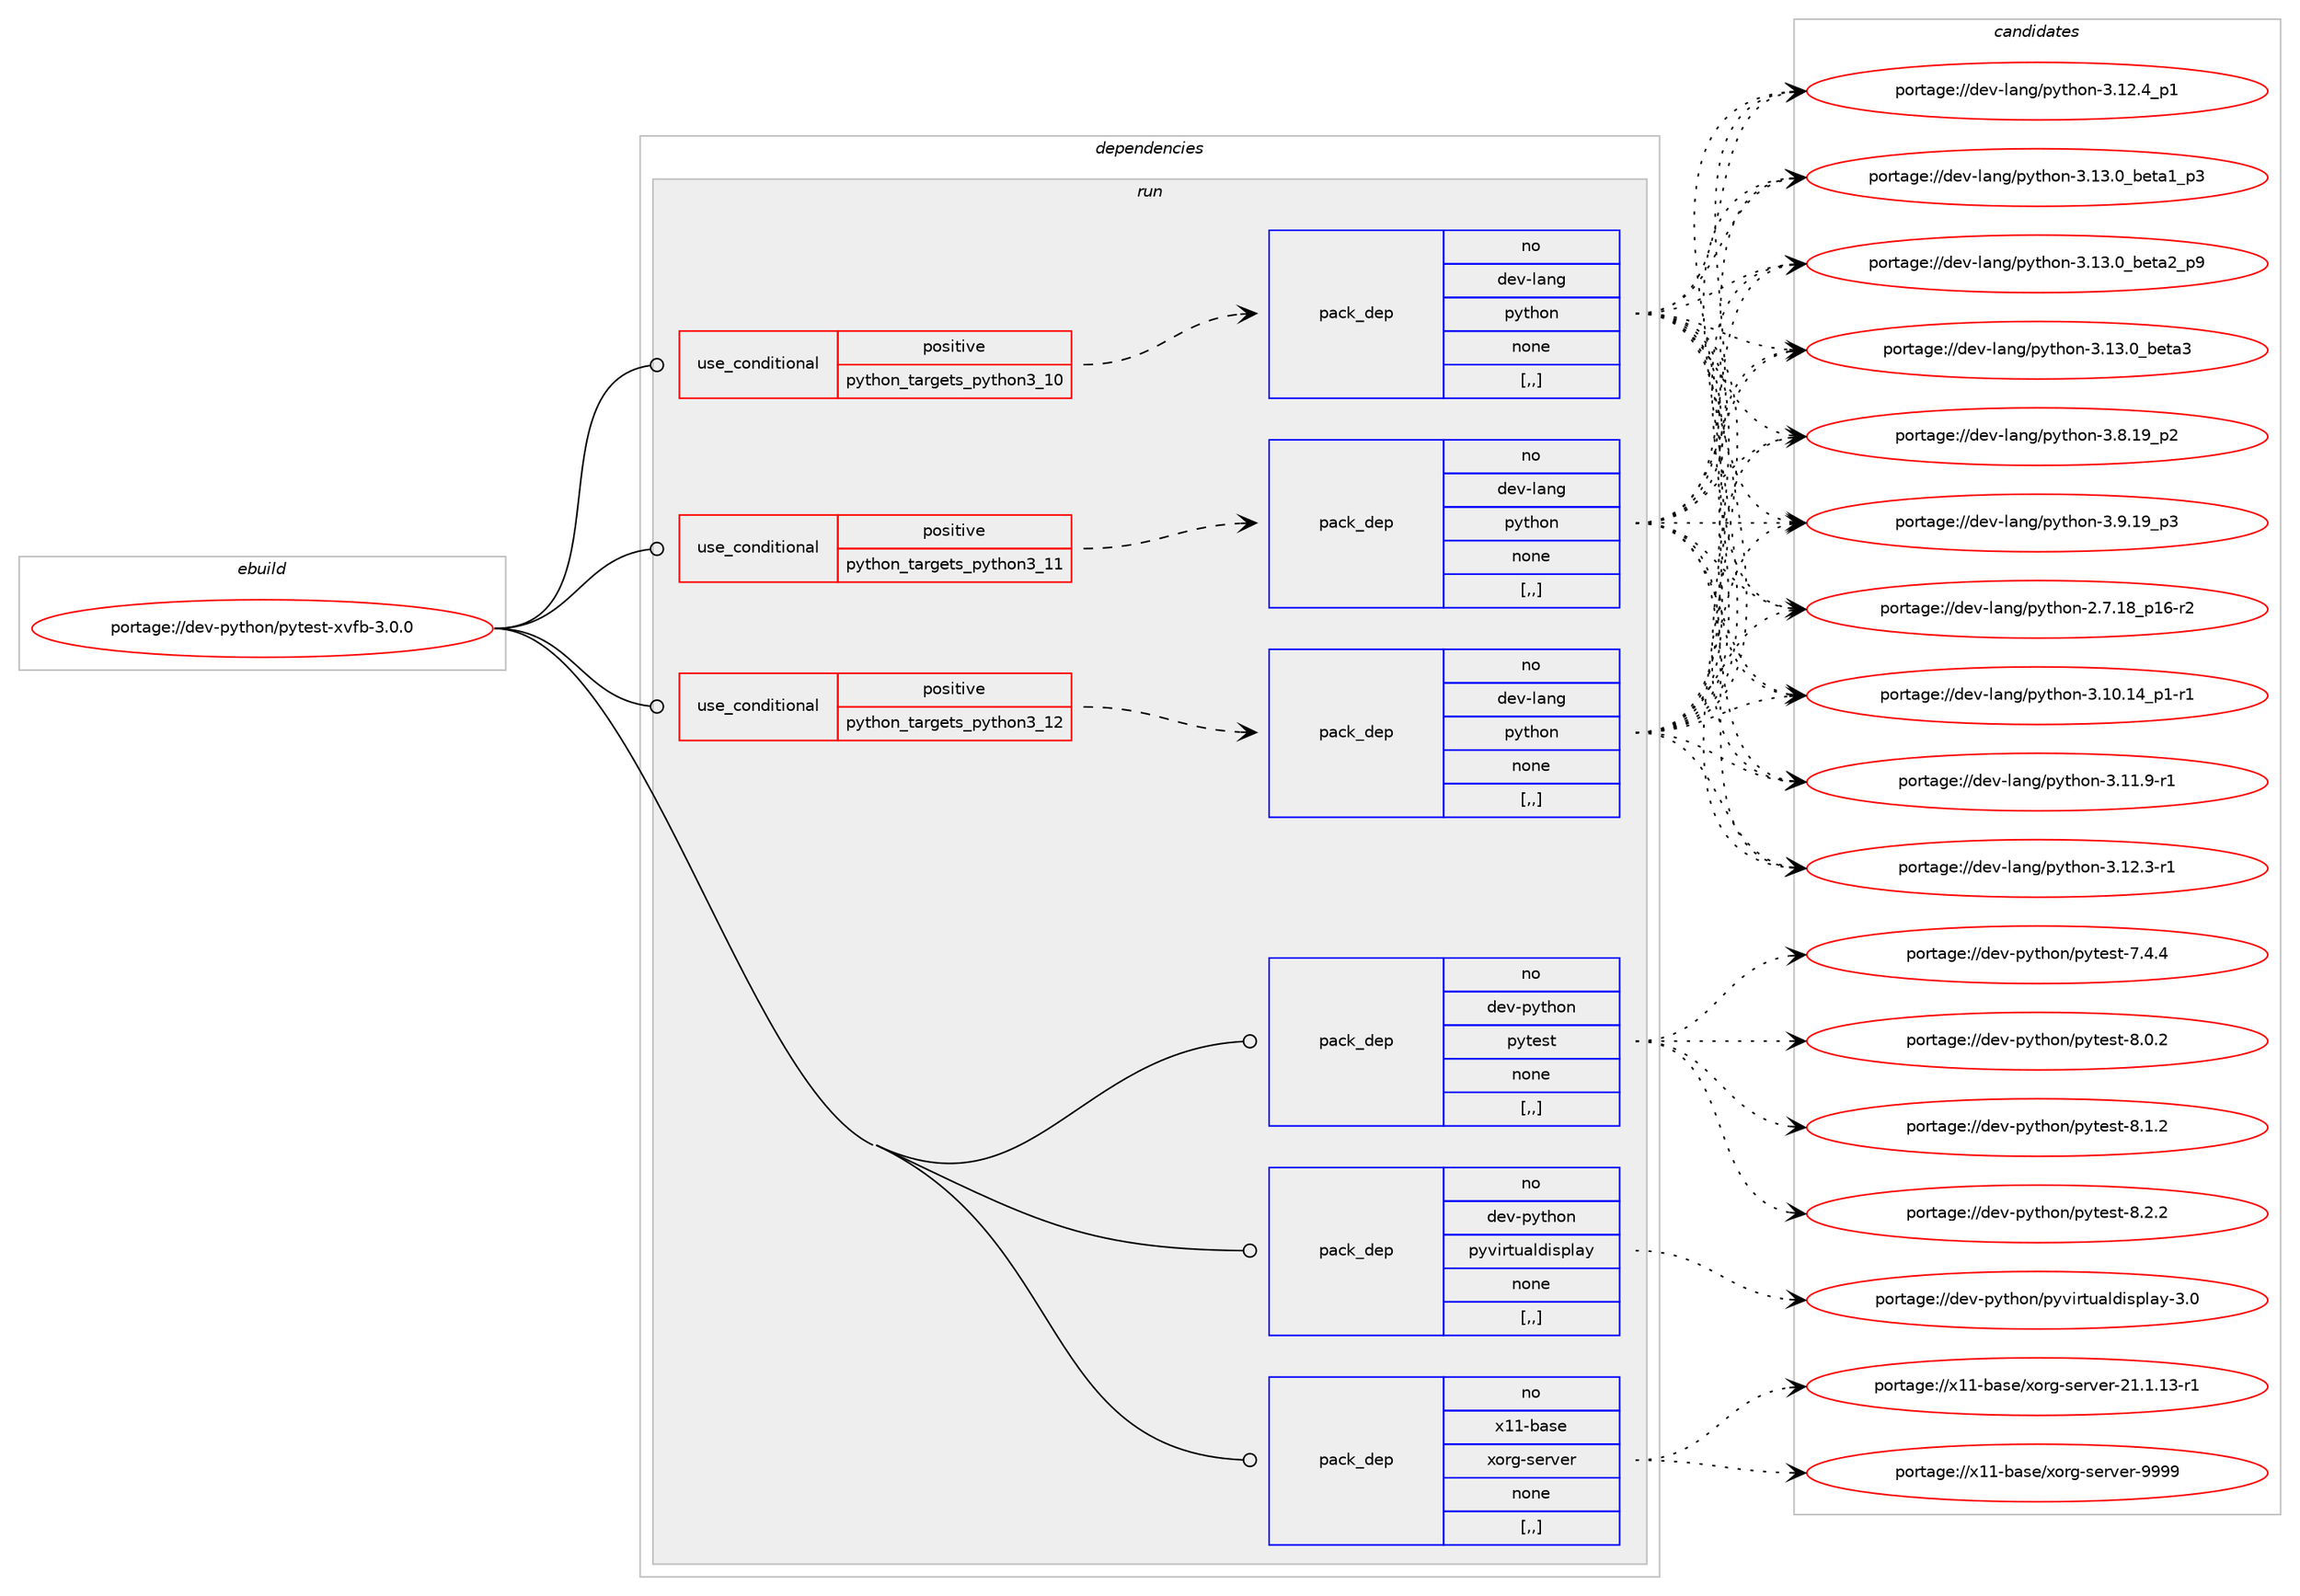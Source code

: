 digraph prolog {

# *************
# Graph options
# *************

newrank=true;
concentrate=true;
compound=true;
graph [rankdir=LR,fontname=Helvetica,fontsize=10,ranksep=1.5];#, ranksep=2.5, nodesep=0.2];
edge  [arrowhead=vee];
node  [fontname=Helvetica,fontsize=10];

# **********
# The ebuild
# **********

subgraph cluster_leftcol {
color=gray;
rank=same;
label=<<i>ebuild</i>>;
id [label="portage://dev-python/pytest-xvfb-3.0.0", color=red, width=4, href="../dev-python/pytest-xvfb-3.0.0.svg"];
}

# ****************
# The dependencies
# ****************

subgraph cluster_midcol {
color=gray;
label=<<i>dependencies</i>>;
subgraph cluster_compile {
fillcolor="#eeeeee";
style=filled;
label=<<i>compile</i>>;
}
subgraph cluster_compileandrun {
fillcolor="#eeeeee";
style=filled;
label=<<i>compile and run</i>>;
}
subgraph cluster_run {
fillcolor="#eeeeee";
style=filled;
label=<<i>run</i>>;
subgraph cond36910 {
dependency155644 [label=<<TABLE BORDER="0" CELLBORDER="1" CELLSPACING="0" CELLPADDING="4"><TR><TD ROWSPAN="3" CELLPADDING="10">use_conditional</TD></TR><TR><TD>positive</TD></TR><TR><TD>python_targets_python3_10</TD></TR></TABLE>>, shape=none, color=red];
subgraph pack117499 {
dependency155645 [label=<<TABLE BORDER="0" CELLBORDER="1" CELLSPACING="0" CELLPADDING="4" WIDTH="220"><TR><TD ROWSPAN="6" CELLPADDING="30">pack_dep</TD></TR><TR><TD WIDTH="110">no</TD></TR><TR><TD>dev-lang</TD></TR><TR><TD>python</TD></TR><TR><TD>none</TD></TR><TR><TD>[,,]</TD></TR></TABLE>>, shape=none, color=blue];
}
dependency155644:e -> dependency155645:w [weight=20,style="dashed",arrowhead="vee"];
}
id:e -> dependency155644:w [weight=20,style="solid",arrowhead="odot"];
subgraph cond36911 {
dependency155646 [label=<<TABLE BORDER="0" CELLBORDER="1" CELLSPACING="0" CELLPADDING="4"><TR><TD ROWSPAN="3" CELLPADDING="10">use_conditional</TD></TR><TR><TD>positive</TD></TR><TR><TD>python_targets_python3_11</TD></TR></TABLE>>, shape=none, color=red];
subgraph pack117500 {
dependency155647 [label=<<TABLE BORDER="0" CELLBORDER="1" CELLSPACING="0" CELLPADDING="4" WIDTH="220"><TR><TD ROWSPAN="6" CELLPADDING="30">pack_dep</TD></TR><TR><TD WIDTH="110">no</TD></TR><TR><TD>dev-lang</TD></TR><TR><TD>python</TD></TR><TR><TD>none</TD></TR><TR><TD>[,,]</TD></TR></TABLE>>, shape=none, color=blue];
}
dependency155646:e -> dependency155647:w [weight=20,style="dashed",arrowhead="vee"];
}
id:e -> dependency155646:w [weight=20,style="solid",arrowhead="odot"];
subgraph cond36912 {
dependency155648 [label=<<TABLE BORDER="0" CELLBORDER="1" CELLSPACING="0" CELLPADDING="4"><TR><TD ROWSPAN="3" CELLPADDING="10">use_conditional</TD></TR><TR><TD>positive</TD></TR><TR><TD>python_targets_python3_12</TD></TR></TABLE>>, shape=none, color=red];
subgraph pack117501 {
dependency155649 [label=<<TABLE BORDER="0" CELLBORDER="1" CELLSPACING="0" CELLPADDING="4" WIDTH="220"><TR><TD ROWSPAN="6" CELLPADDING="30">pack_dep</TD></TR><TR><TD WIDTH="110">no</TD></TR><TR><TD>dev-lang</TD></TR><TR><TD>python</TD></TR><TR><TD>none</TD></TR><TR><TD>[,,]</TD></TR></TABLE>>, shape=none, color=blue];
}
dependency155648:e -> dependency155649:w [weight=20,style="dashed",arrowhead="vee"];
}
id:e -> dependency155648:w [weight=20,style="solid",arrowhead="odot"];
subgraph pack117502 {
dependency155650 [label=<<TABLE BORDER="0" CELLBORDER="1" CELLSPACING="0" CELLPADDING="4" WIDTH="220"><TR><TD ROWSPAN="6" CELLPADDING="30">pack_dep</TD></TR><TR><TD WIDTH="110">no</TD></TR><TR><TD>dev-python</TD></TR><TR><TD>pytest</TD></TR><TR><TD>none</TD></TR><TR><TD>[,,]</TD></TR></TABLE>>, shape=none, color=blue];
}
id:e -> dependency155650:w [weight=20,style="solid",arrowhead="odot"];
subgraph pack117503 {
dependency155651 [label=<<TABLE BORDER="0" CELLBORDER="1" CELLSPACING="0" CELLPADDING="4" WIDTH="220"><TR><TD ROWSPAN="6" CELLPADDING="30">pack_dep</TD></TR><TR><TD WIDTH="110">no</TD></TR><TR><TD>dev-python</TD></TR><TR><TD>pyvirtualdisplay</TD></TR><TR><TD>none</TD></TR><TR><TD>[,,]</TD></TR></TABLE>>, shape=none, color=blue];
}
id:e -> dependency155651:w [weight=20,style="solid",arrowhead="odot"];
subgraph pack117504 {
dependency155652 [label=<<TABLE BORDER="0" CELLBORDER="1" CELLSPACING="0" CELLPADDING="4" WIDTH="220"><TR><TD ROWSPAN="6" CELLPADDING="30">pack_dep</TD></TR><TR><TD WIDTH="110">no</TD></TR><TR><TD>x11-base</TD></TR><TR><TD>xorg-server</TD></TR><TR><TD>none</TD></TR><TR><TD>[,,]</TD></TR></TABLE>>, shape=none, color=blue];
}
id:e -> dependency155652:w [weight=20,style="solid",arrowhead="odot"];
}
}

# **************
# The candidates
# **************

subgraph cluster_choices {
rank=same;
color=gray;
label=<<i>candidates</i>>;

subgraph choice117499 {
color=black;
nodesep=1;
choice100101118451089711010347112121116104111110455046554649569511249544511450 [label="portage://dev-lang/python-2.7.18_p16-r2", color=red, width=4,href="../dev-lang/python-2.7.18_p16-r2.svg"];
choice100101118451089711010347112121116104111110455146494846495295112494511449 [label="portage://dev-lang/python-3.10.14_p1-r1", color=red, width=4,href="../dev-lang/python-3.10.14_p1-r1.svg"];
choice100101118451089711010347112121116104111110455146494946574511449 [label="portage://dev-lang/python-3.11.9-r1", color=red, width=4,href="../dev-lang/python-3.11.9-r1.svg"];
choice100101118451089711010347112121116104111110455146495046514511449 [label="portage://dev-lang/python-3.12.3-r1", color=red, width=4,href="../dev-lang/python-3.12.3-r1.svg"];
choice100101118451089711010347112121116104111110455146495046529511249 [label="portage://dev-lang/python-3.12.4_p1", color=red, width=4,href="../dev-lang/python-3.12.4_p1.svg"];
choice10010111845108971101034711212111610411111045514649514648959810111697499511251 [label="portage://dev-lang/python-3.13.0_beta1_p3", color=red, width=4,href="../dev-lang/python-3.13.0_beta1_p3.svg"];
choice10010111845108971101034711212111610411111045514649514648959810111697509511257 [label="portage://dev-lang/python-3.13.0_beta2_p9", color=red, width=4,href="../dev-lang/python-3.13.0_beta2_p9.svg"];
choice1001011184510897110103471121211161041111104551464951464895981011169751 [label="portage://dev-lang/python-3.13.0_beta3", color=red, width=4,href="../dev-lang/python-3.13.0_beta3.svg"];
choice100101118451089711010347112121116104111110455146564649579511250 [label="portage://dev-lang/python-3.8.19_p2", color=red, width=4,href="../dev-lang/python-3.8.19_p2.svg"];
choice100101118451089711010347112121116104111110455146574649579511251 [label="portage://dev-lang/python-3.9.19_p3", color=red, width=4,href="../dev-lang/python-3.9.19_p3.svg"];
dependency155645:e -> choice100101118451089711010347112121116104111110455046554649569511249544511450:w [style=dotted,weight="100"];
dependency155645:e -> choice100101118451089711010347112121116104111110455146494846495295112494511449:w [style=dotted,weight="100"];
dependency155645:e -> choice100101118451089711010347112121116104111110455146494946574511449:w [style=dotted,weight="100"];
dependency155645:e -> choice100101118451089711010347112121116104111110455146495046514511449:w [style=dotted,weight="100"];
dependency155645:e -> choice100101118451089711010347112121116104111110455146495046529511249:w [style=dotted,weight="100"];
dependency155645:e -> choice10010111845108971101034711212111610411111045514649514648959810111697499511251:w [style=dotted,weight="100"];
dependency155645:e -> choice10010111845108971101034711212111610411111045514649514648959810111697509511257:w [style=dotted,weight="100"];
dependency155645:e -> choice1001011184510897110103471121211161041111104551464951464895981011169751:w [style=dotted,weight="100"];
dependency155645:e -> choice100101118451089711010347112121116104111110455146564649579511250:w [style=dotted,weight="100"];
dependency155645:e -> choice100101118451089711010347112121116104111110455146574649579511251:w [style=dotted,weight="100"];
}
subgraph choice117500 {
color=black;
nodesep=1;
choice100101118451089711010347112121116104111110455046554649569511249544511450 [label="portage://dev-lang/python-2.7.18_p16-r2", color=red, width=4,href="../dev-lang/python-2.7.18_p16-r2.svg"];
choice100101118451089711010347112121116104111110455146494846495295112494511449 [label="portage://dev-lang/python-3.10.14_p1-r1", color=red, width=4,href="../dev-lang/python-3.10.14_p1-r1.svg"];
choice100101118451089711010347112121116104111110455146494946574511449 [label="portage://dev-lang/python-3.11.9-r1", color=red, width=4,href="../dev-lang/python-3.11.9-r1.svg"];
choice100101118451089711010347112121116104111110455146495046514511449 [label="portage://dev-lang/python-3.12.3-r1", color=red, width=4,href="../dev-lang/python-3.12.3-r1.svg"];
choice100101118451089711010347112121116104111110455146495046529511249 [label="portage://dev-lang/python-3.12.4_p1", color=red, width=4,href="../dev-lang/python-3.12.4_p1.svg"];
choice10010111845108971101034711212111610411111045514649514648959810111697499511251 [label="portage://dev-lang/python-3.13.0_beta1_p3", color=red, width=4,href="../dev-lang/python-3.13.0_beta1_p3.svg"];
choice10010111845108971101034711212111610411111045514649514648959810111697509511257 [label="portage://dev-lang/python-3.13.0_beta2_p9", color=red, width=4,href="../dev-lang/python-3.13.0_beta2_p9.svg"];
choice1001011184510897110103471121211161041111104551464951464895981011169751 [label="portage://dev-lang/python-3.13.0_beta3", color=red, width=4,href="../dev-lang/python-3.13.0_beta3.svg"];
choice100101118451089711010347112121116104111110455146564649579511250 [label="portage://dev-lang/python-3.8.19_p2", color=red, width=4,href="../dev-lang/python-3.8.19_p2.svg"];
choice100101118451089711010347112121116104111110455146574649579511251 [label="portage://dev-lang/python-3.9.19_p3", color=red, width=4,href="../dev-lang/python-3.9.19_p3.svg"];
dependency155647:e -> choice100101118451089711010347112121116104111110455046554649569511249544511450:w [style=dotted,weight="100"];
dependency155647:e -> choice100101118451089711010347112121116104111110455146494846495295112494511449:w [style=dotted,weight="100"];
dependency155647:e -> choice100101118451089711010347112121116104111110455146494946574511449:w [style=dotted,weight="100"];
dependency155647:e -> choice100101118451089711010347112121116104111110455146495046514511449:w [style=dotted,weight="100"];
dependency155647:e -> choice100101118451089711010347112121116104111110455146495046529511249:w [style=dotted,weight="100"];
dependency155647:e -> choice10010111845108971101034711212111610411111045514649514648959810111697499511251:w [style=dotted,weight="100"];
dependency155647:e -> choice10010111845108971101034711212111610411111045514649514648959810111697509511257:w [style=dotted,weight="100"];
dependency155647:e -> choice1001011184510897110103471121211161041111104551464951464895981011169751:w [style=dotted,weight="100"];
dependency155647:e -> choice100101118451089711010347112121116104111110455146564649579511250:w [style=dotted,weight="100"];
dependency155647:e -> choice100101118451089711010347112121116104111110455146574649579511251:w [style=dotted,weight="100"];
}
subgraph choice117501 {
color=black;
nodesep=1;
choice100101118451089711010347112121116104111110455046554649569511249544511450 [label="portage://dev-lang/python-2.7.18_p16-r2", color=red, width=4,href="../dev-lang/python-2.7.18_p16-r2.svg"];
choice100101118451089711010347112121116104111110455146494846495295112494511449 [label="portage://dev-lang/python-3.10.14_p1-r1", color=red, width=4,href="../dev-lang/python-3.10.14_p1-r1.svg"];
choice100101118451089711010347112121116104111110455146494946574511449 [label="portage://dev-lang/python-3.11.9-r1", color=red, width=4,href="../dev-lang/python-3.11.9-r1.svg"];
choice100101118451089711010347112121116104111110455146495046514511449 [label="portage://dev-lang/python-3.12.3-r1", color=red, width=4,href="../dev-lang/python-3.12.3-r1.svg"];
choice100101118451089711010347112121116104111110455146495046529511249 [label="portage://dev-lang/python-3.12.4_p1", color=red, width=4,href="../dev-lang/python-3.12.4_p1.svg"];
choice10010111845108971101034711212111610411111045514649514648959810111697499511251 [label="portage://dev-lang/python-3.13.0_beta1_p3", color=red, width=4,href="../dev-lang/python-3.13.0_beta1_p3.svg"];
choice10010111845108971101034711212111610411111045514649514648959810111697509511257 [label="portage://dev-lang/python-3.13.0_beta2_p9", color=red, width=4,href="../dev-lang/python-3.13.0_beta2_p9.svg"];
choice1001011184510897110103471121211161041111104551464951464895981011169751 [label="portage://dev-lang/python-3.13.0_beta3", color=red, width=4,href="../dev-lang/python-3.13.0_beta3.svg"];
choice100101118451089711010347112121116104111110455146564649579511250 [label="portage://dev-lang/python-3.8.19_p2", color=red, width=4,href="../dev-lang/python-3.8.19_p2.svg"];
choice100101118451089711010347112121116104111110455146574649579511251 [label="portage://dev-lang/python-3.9.19_p3", color=red, width=4,href="../dev-lang/python-3.9.19_p3.svg"];
dependency155649:e -> choice100101118451089711010347112121116104111110455046554649569511249544511450:w [style=dotted,weight="100"];
dependency155649:e -> choice100101118451089711010347112121116104111110455146494846495295112494511449:w [style=dotted,weight="100"];
dependency155649:e -> choice100101118451089711010347112121116104111110455146494946574511449:w [style=dotted,weight="100"];
dependency155649:e -> choice100101118451089711010347112121116104111110455146495046514511449:w [style=dotted,weight="100"];
dependency155649:e -> choice100101118451089711010347112121116104111110455146495046529511249:w [style=dotted,weight="100"];
dependency155649:e -> choice10010111845108971101034711212111610411111045514649514648959810111697499511251:w [style=dotted,weight="100"];
dependency155649:e -> choice10010111845108971101034711212111610411111045514649514648959810111697509511257:w [style=dotted,weight="100"];
dependency155649:e -> choice1001011184510897110103471121211161041111104551464951464895981011169751:w [style=dotted,weight="100"];
dependency155649:e -> choice100101118451089711010347112121116104111110455146564649579511250:w [style=dotted,weight="100"];
dependency155649:e -> choice100101118451089711010347112121116104111110455146574649579511251:w [style=dotted,weight="100"];
}
subgraph choice117502 {
color=black;
nodesep=1;
choice1001011184511212111610411111047112121116101115116455546524652 [label="portage://dev-python/pytest-7.4.4", color=red, width=4,href="../dev-python/pytest-7.4.4.svg"];
choice1001011184511212111610411111047112121116101115116455646484650 [label="portage://dev-python/pytest-8.0.2", color=red, width=4,href="../dev-python/pytest-8.0.2.svg"];
choice1001011184511212111610411111047112121116101115116455646494650 [label="portage://dev-python/pytest-8.1.2", color=red, width=4,href="../dev-python/pytest-8.1.2.svg"];
choice1001011184511212111610411111047112121116101115116455646504650 [label="portage://dev-python/pytest-8.2.2", color=red, width=4,href="../dev-python/pytest-8.2.2.svg"];
dependency155650:e -> choice1001011184511212111610411111047112121116101115116455546524652:w [style=dotted,weight="100"];
dependency155650:e -> choice1001011184511212111610411111047112121116101115116455646484650:w [style=dotted,weight="100"];
dependency155650:e -> choice1001011184511212111610411111047112121116101115116455646494650:w [style=dotted,weight="100"];
dependency155650:e -> choice1001011184511212111610411111047112121116101115116455646504650:w [style=dotted,weight="100"];
}
subgraph choice117503 {
color=black;
nodesep=1;
choice1001011184511212111610411111047112121118105114116117971081001051151121089712145514648 [label="portage://dev-python/pyvirtualdisplay-3.0", color=red, width=4,href="../dev-python/pyvirtualdisplay-3.0.svg"];
dependency155651:e -> choice1001011184511212111610411111047112121118105114116117971081001051151121089712145514648:w [style=dotted,weight="100"];
}
subgraph choice117504 {
color=black;
nodesep=1;
choice1204949459897115101471201111141034511510111411810111445504946494649514511449 [label="portage://x11-base/xorg-server-21.1.13-r1", color=red, width=4,href="../x11-base/xorg-server-21.1.13-r1.svg"];
choice120494945989711510147120111114103451151011141181011144557575757 [label="portage://x11-base/xorg-server-9999", color=red, width=4,href="../x11-base/xorg-server-9999.svg"];
dependency155652:e -> choice1204949459897115101471201111141034511510111411810111445504946494649514511449:w [style=dotted,weight="100"];
dependency155652:e -> choice120494945989711510147120111114103451151011141181011144557575757:w [style=dotted,weight="100"];
}
}

}
